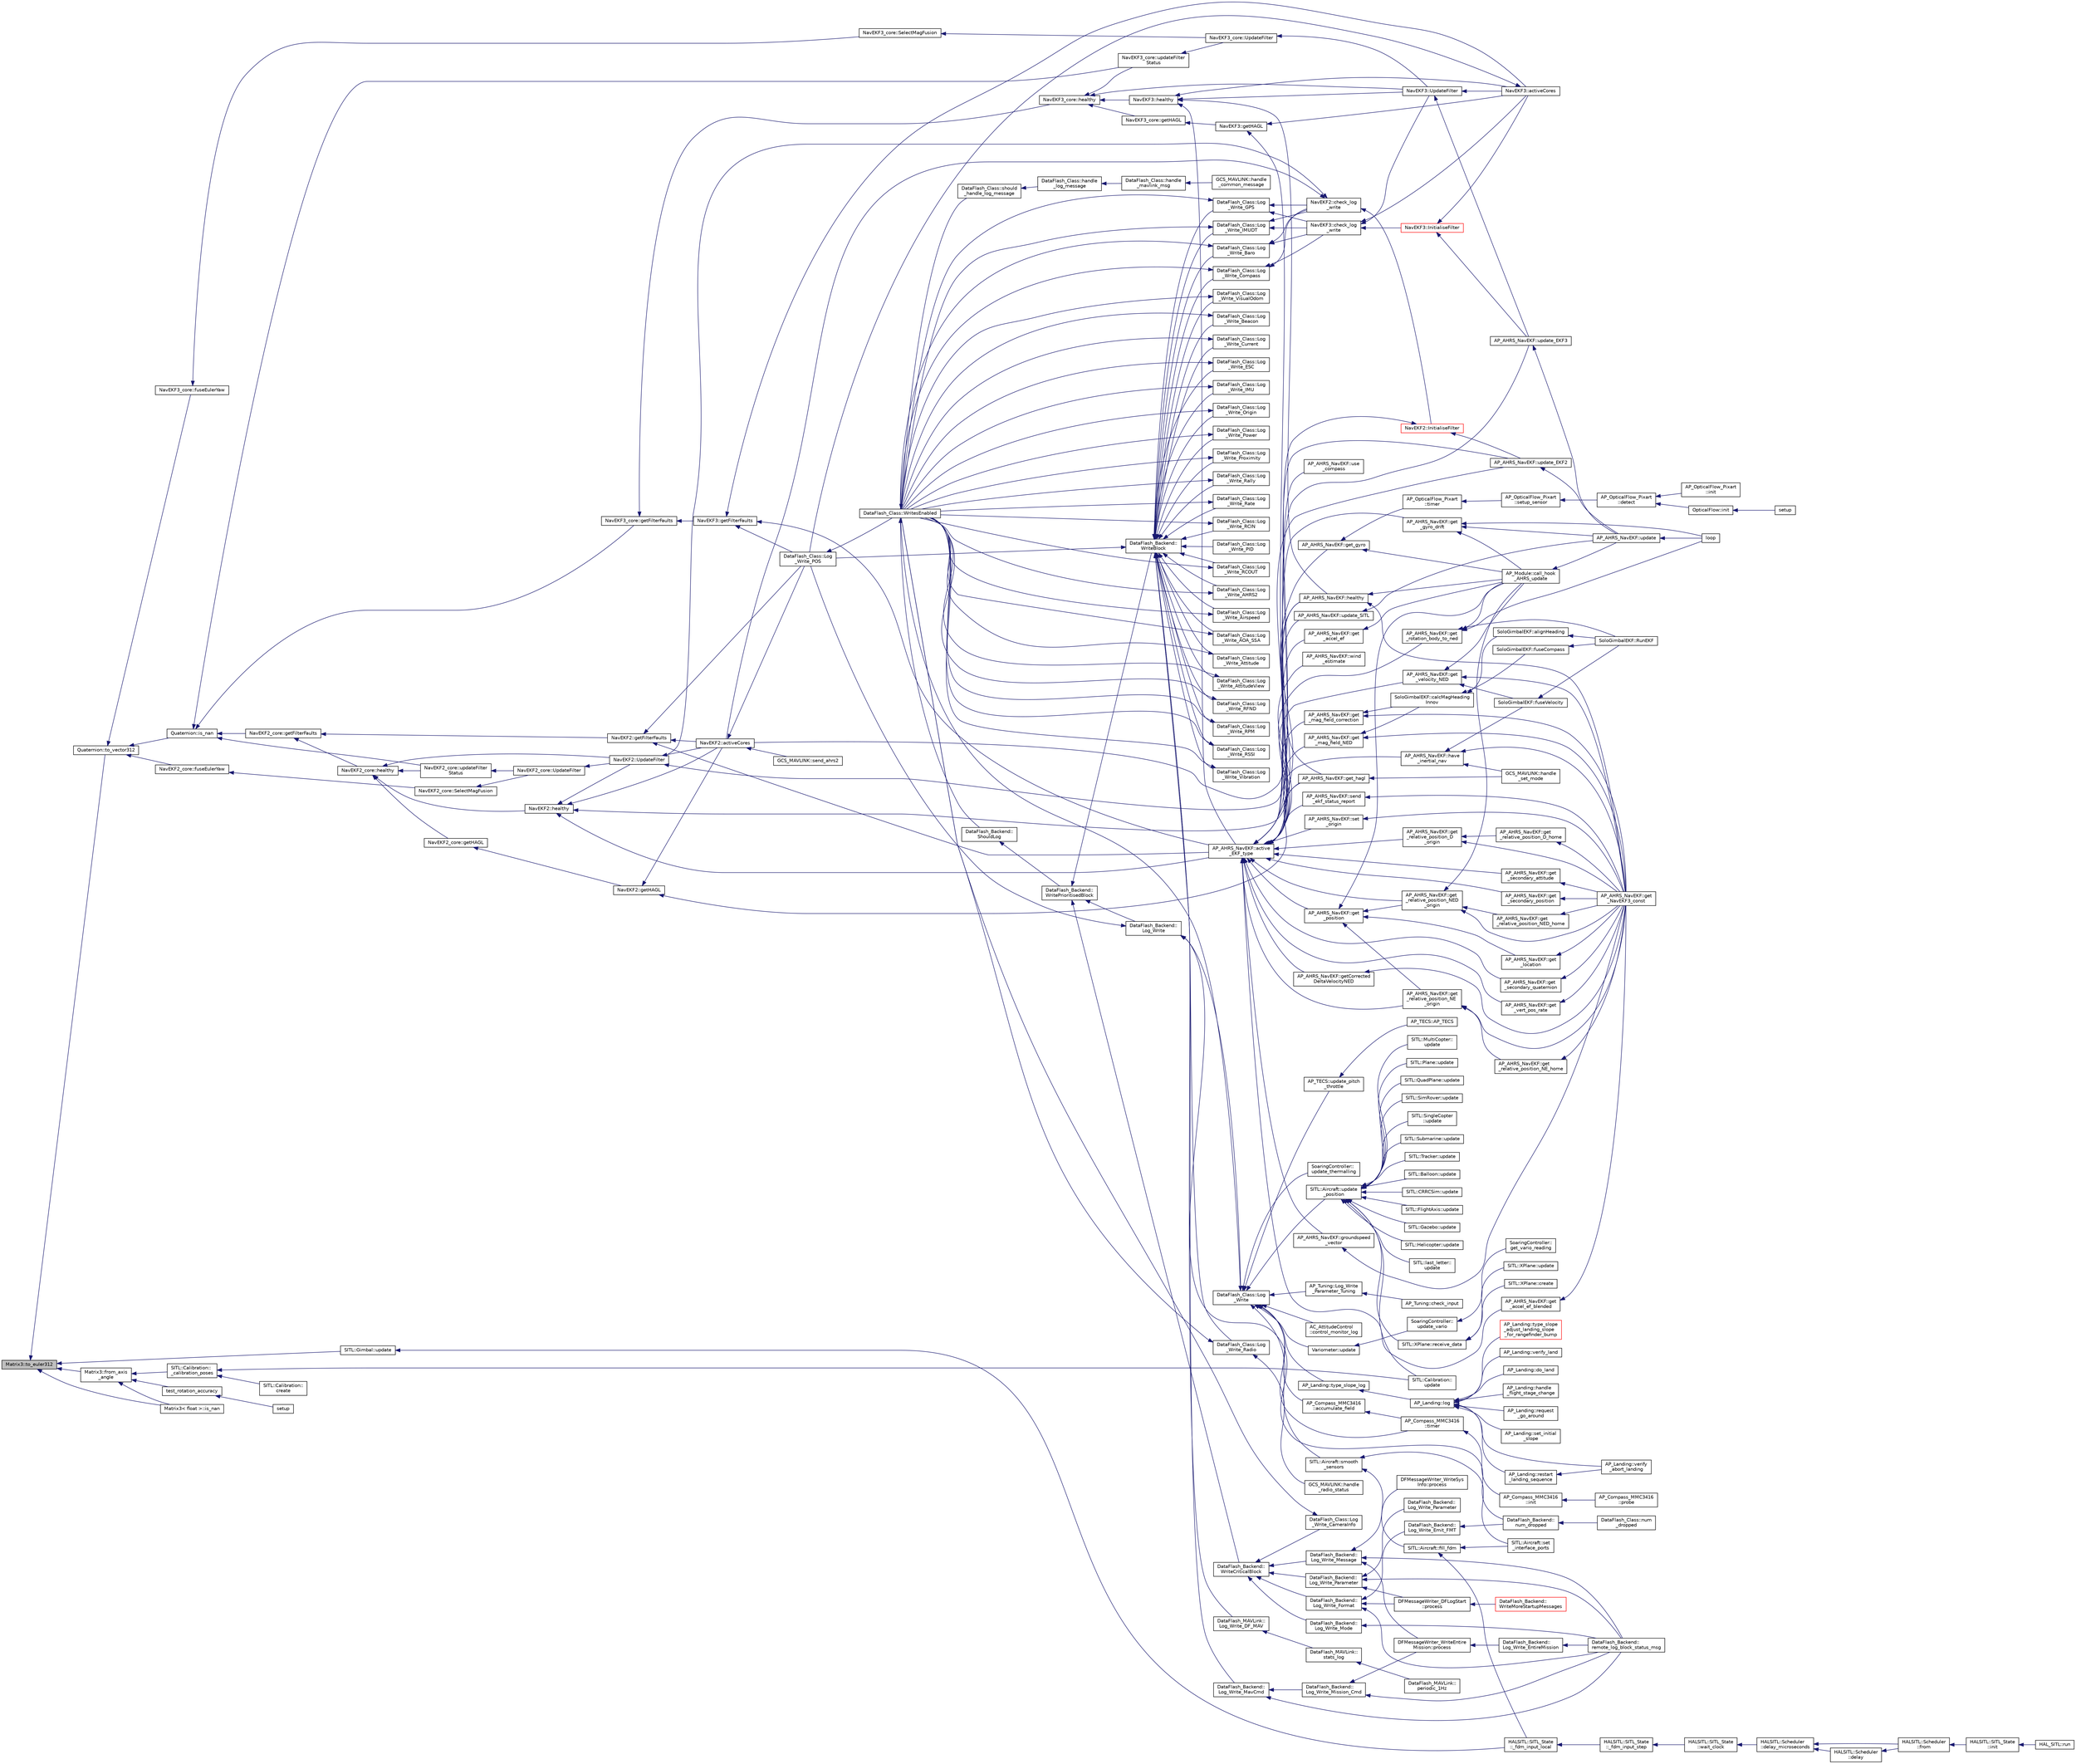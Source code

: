 digraph "Matrix3::to_euler312"
{
 // INTERACTIVE_SVG=YES
  edge [fontname="Helvetica",fontsize="10",labelfontname="Helvetica",labelfontsize="10"];
  node [fontname="Helvetica",fontsize="10",shape=record];
  rankdir="LR";
  Node1 [label="Matrix3::to_euler312",height=0.2,width=0.4,color="black", fillcolor="grey75", style="filled", fontcolor="black"];
  Node1 -> Node2 [dir="back",color="midnightblue",fontsize="10",style="solid",fontname="Helvetica"];
  Node2 [label="Matrix3::from_axis\l_angle",height=0.2,width=0.4,color="black", fillcolor="white", style="filled",URL="$classMatrix3.html#a69d23fe802118124235bd5542b279259"];
  Node2 -> Node3 [dir="back",color="midnightblue",fontsize="10",style="solid",fontname="Helvetica"];
  Node3 [label="SITL::Calibration::\l_calibration_poses",height=0.2,width=0.4,color="black", fillcolor="white", style="filled",URL="$classSITL_1_1Calibration.html#a529449c7dee022d7986666ed4bd1b11d"];
  Node3 -> Node4 [dir="back",color="midnightblue",fontsize="10",style="solid",fontname="Helvetica"];
  Node4 [label="SITL::Calibration::\lupdate",height=0.2,width=0.4,color="black", fillcolor="white", style="filled",URL="$classSITL_1_1Calibration.html#a0c3f60adfbc5d68ae425883af18b62f4"];
  Node3 -> Node5 [dir="back",color="midnightblue",fontsize="10",style="solid",fontname="Helvetica"];
  Node5 [label="SITL::Calibration::\lcreate",height=0.2,width=0.4,color="black", fillcolor="white", style="filled",URL="$classSITL_1_1Calibration.html#a06ad77d21ed540bdbad30e7d3147c1d2"];
  Node2 -> Node6 [dir="back",color="midnightblue",fontsize="10",style="solid",fontname="Helvetica"];
  Node6 [label="Matrix3\< float \>::is_nan",height=0.2,width=0.4,color="black", fillcolor="white", style="filled",URL="$classMatrix3.html#a2c69227a793818d8a8f47e99ffa99885"];
  Node2 -> Node7 [dir="back",color="midnightblue",fontsize="10",style="solid",fontname="Helvetica"];
  Node7 [label="test_rotation_accuracy",height=0.2,width=0.4,color="black", fillcolor="white", style="filled",URL="$rotations_8cpp.html#acaec71463457149487901c616be1c74d"];
  Node7 -> Node8 [dir="back",color="midnightblue",fontsize="10",style="solid",fontname="Helvetica"];
  Node8 [label="setup",height=0.2,width=0.4,color="black", fillcolor="white", style="filled",URL="$rotations_8cpp.html#a4fc01d736fe50cf5b977f755b675f11d"];
  Node1 -> Node6 [dir="back",color="midnightblue",fontsize="10",style="solid",fontname="Helvetica"];
  Node1 -> Node9 [dir="back",color="midnightblue",fontsize="10",style="solid",fontname="Helvetica"];
  Node9 [label="Quaternion::to_vector312",height=0.2,width=0.4,color="black", fillcolor="white", style="filled",URL="$classQuaternion.html#a00c34e96c45fd01df6d7fa63900ad420"];
  Node9 -> Node10 [dir="back",color="midnightblue",fontsize="10",style="solid",fontname="Helvetica"];
  Node10 [label="Quaternion::is_nan",height=0.2,width=0.4,color="black", fillcolor="white", style="filled",URL="$classQuaternion.html#aa3036ce97bb5a7394a2d65edecd8f1ab"];
  Node10 -> Node11 [dir="back",color="midnightblue",fontsize="10",style="solid",fontname="Helvetica"];
  Node11 [label="NavEKF2_core::updateFilter\lStatus",height=0.2,width=0.4,color="black", fillcolor="white", style="filled",URL="$classNavEKF2__core.html#a35682329252e9024bb9429a5482679da"];
  Node11 -> Node12 [dir="back",color="midnightblue",fontsize="10",style="solid",fontname="Helvetica"];
  Node12 [label="NavEKF2_core::UpdateFilter",height=0.2,width=0.4,color="black", fillcolor="white", style="filled",URL="$classNavEKF2__core.html#a5f5c815cbd5ebba30d731f89f87726c3"];
  Node12 -> Node13 [dir="back",color="midnightblue",fontsize="10",style="solid",fontname="Helvetica"];
  Node13 [label="NavEKF2::UpdateFilter",height=0.2,width=0.4,color="black", fillcolor="white", style="filled",URL="$classNavEKF2.html#a72815b1bbd9d7ceb0ff7ae52d14516df"];
  Node13 -> Node14 [dir="back",color="midnightblue",fontsize="10",style="solid",fontname="Helvetica"];
  Node14 [label="AP_AHRS_NavEKF::update_EKF2",height=0.2,width=0.4,color="black", fillcolor="white", style="filled",URL="$classAP__AHRS__NavEKF.html#a0187c6d3d4348b002a204c05d3e94b07"];
  Node14 -> Node15 [dir="back",color="midnightblue",fontsize="10",style="solid",fontname="Helvetica"];
  Node15 [label="AP_AHRS_NavEKF::update",height=0.2,width=0.4,color="black", fillcolor="white", style="filled",URL="$classAP__AHRS__NavEKF.html#ac8111979c5dc37a55b2c50818534ea52"];
  Node15 -> Node16 [dir="back",color="midnightblue",fontsize="10",style="solid",fontname="Helvetica"];
  Node16 [label="loop",height=0.2,width=0.4,color="black", fillcolor="white", style="filled",URL="$AHRS__Test_8cpp.html#afe461d27b9c48d5921c00d521181f12f"];
  Node13 -> Node17 [dir="back",color="midnightblue",fontsize="10",style="solid",fontname="Helvetica"];
  Node17 [label="NavEKF2::activeCores",height=0.2,width=0.4,color="black", fillcolor="white", style="filled",URL="$classNavEKF2.html#ab18af2714c15fcf190493c01e2a28c73"];
  Node17 -> Node18 [dir="back",color="midnightblue",fontsize="10",style="solid",fontname="Helvetica"];
  Node18 [label="DataFlash_Class::Log\l_Write_POS",height=0.2,width=0.4,color="black", fillcolor="white", style="filled",URL="$classDataFlash__Class.html#a46e58faaa53c44516433f6bb7bde4163"];
  Node18 -> Node19 [dir="back",color="midnightblue",fontsize="10",style="solid",fontname="Helvetica"];
  Node19 [label="DataFlash_Class::WritesEnabled",height=0.2,width=0.4,color="black", fillcolor="white", style="filled",URL="$classDataFlash__Class.html#a680528ccef337901407a125439e1f397"];
  Node19 -> Node20 [dir="back",color="midnightblue",fontsize="10",style="solid",fontname="Helvetica"];
  Node20 [label="DataFlash_Class::should\l_handle_log_message",height=0.2,width=0.4,color="black", fillcolor="white", style="filled",URL="$classDataFlash__Class.html#a1f5e7a1ba369422c7df05cd384019b0e"];
  Node20 -> Node21 [dir="back",color="midnightblue",fontsize="10",style="solid",fontname="Helvetica"];
  Node21 [label="DataFlash_Class::handle\l_log_message",height=0.2,width=0.4,color="black", fillcolor="white", style="filled",URL="$classDataFlash__Class.html#a54a0f06df82820b62ec798a212821d25"];
  Node21 -> Node22 [dir="back",color="midnightblue",fontsize="10",style="solid",fontname="Helvetica"];
  Node22 [label="DataFlash_Class::handle\l_mavlink_msg",height=0.2,width=0.4,color="black", fillcolor="white", style="filled",URL="$classDataFlash__Class.html#a06ce95acf59edd4dd3b8aa7246913e7a"];
  Node22 -> Node23 [dir="back",color="midnightblue",fontsize="10",style="solid",fontname="Helvetica"];
  Node23 [label="GCS_MAVLINK::handle\l_common_message",height=0.2,width=0.4,color="black", fillcolor="white", style="filled",URL="$structGCS__MAVLINK.html#a13da94a2548ade6552a5250eb3251e89"];
  Node19 -> Node24 [dir="back",color="midnightblue",fontsize="10",style="solid",fontname="Helvetica"];
  Node24 [label="DataFlash_Backend::\lShouldLog",height=0.2,width=0.4,color="black", fillcolor="white", style="filled",URL="$classDataFlash__Backend.html#ae29c274eff677e46bb9e404656194789"];
  Node24 -> Node25 [dir="back",color="midnightblue",fontsize="10",style="solid",fontname="Helvetica"];
  Node25 [label="DataFlash_Backend::\lWritePrioritisedBlock",height=0.2,width=0.4,color="black", fillcolor="white", style="filled",URL="$classDataFlash__Backend.html#a70bd07e118265442caab0d742cb06abc"];
  Node25 -> Node26 [dir="back",color="midnightblue",fontsize="10",style="solid",fontname="Helvetica"];
  Node26 [label="DataFlash_Backend::\lLog_Write",height=0.2,width=0.4,color="black", fillcolor="white", style="filled",URL="$classDataFlash__Backend.html#a701111d46c96bfab23971267f325ddd3"];
  Node26 -> Node27 [dir="back",color="midnightblue",fontsize="10",style="solid",fontname="Helvetica"];
  Node27 [label="DataFlash_Class::Log\l_Write",height=0.2,width=0.4,color="black", fillcolor="white", style="filled",URL="$classDataFlash__Class.html#a379c836ed19feeac263fcd994b60226b"];
  Node27 -> Node28 [dir="back",color="midnightblue",fontsize="10",style="solid",fontname="Helvetica"];
  Node28 [label="AP_Compass_MMC3416\l::accumulate_field",height=0.2,width=0.4,color="black", fillcolor="white", style="filled",URL="$classAP__Compass__MMC3416.html#aa81525e474696e469db55ad9712a1b4f"];
  Node28 -> Node29 [dir="back",color="midnightblue",fontsize="10",style="solid",fontname="Helvetica"];
  Node29 [label="AP_Compass_MMC3416\l::timer",height=0.2,width=0.4,color="black", fillcolor="white", style="filled",URL="$classAP__Compass__MMC3416.html#a8b5b61173af45f3892c51bbeda783190"];
  Node29 -> Node30 [dir="back",color="midnightblue",fontsize="10",style="solid",fontname="Helvetica"];
  Node30 [label="AP_Compass_MMC3416\l::init",height=0.2,width=0.4,color="black", fillcolor="white", style="filled",URL="$classAP__Compass__MMC3416.html#af9749d12b13a50641e4c2b7b8b702ac2"];
  Node30 -> Node31 [dir="back",color="midnightblue",fontsize="10",style="solid",fontname="Helvetica"];
  Node31 [label="AP_Compass_MMC3416\l::probe",height=0.2,width=0.4,color="black", fillcolor="white", style="filled",URL="$classAP__Compass__MMC3416.html#a45317bd66ff02b0b69e17221ff572261"];
  Node27 -> Node32 [dir="back",color="midnightblue",fontsize="10",style="solid",fontname="Helvetica"];
  Node32 [label="AC_AttitudeControl\l::control_monitor_log",height=0.2,width=0.4,color="black", fillcolor="white", style="filled",URL="$classAC__AttitudeControl.html#a24124a33c8cd7a9cd575d0c16a1e2d5b"];
  Node27 -> Node33 [dir="back",color="midnightblue",fontsize="10",style="solid",fontname="Helvetica"];
  Node33 [label="AP_Tuning::Log_Write\l_Parameter_Tuning",height=0.2,width=0.4,color="black", fillcolor="white", style="filled",URL="$classAP__Tuning.html#abc35074ce5f7c46fbbc644d80c3dc15a"];
  Node33 -> Node34 [dir="back",color="midnightblue",fontsize="10",style="solid",fontname="Helvetica"];
  Node34 [label="AP_Tuning::check_input",height=0.2,width=0.4,color="black", fillcolor="white", style="filled",URL="$classAP__Tuning.html#a26bf8c5e3711e547ce95654ca285fecb"];
  Node27 -> Node35 [dir="back",color="midnightblue",fontsize="10",style="solid",fontname="Helvetica"];
  Node35 [label="SITL::Aircraft::smooth\l_sensors",height=0.2,width=0.4,color="black", fillcolor="white", style="filled",URL="$classSITL_1_1Aircraft.html#a8b835df207c22a4d9bc24b14525ce968"];
  Node35 -> Node36 [dir="back",color="midnightblue",fontsize="10",style="solid",fontname="Helvetica"];
  Node36 [label="SITL::Aircraft::fill_fdm",height=0.2,width=0.4,color="black", fillcolor="white", style="filled",URL="$classSITL_1_1Aircraft.html#a07b38044e8a77d5f48db38e9913e06db"];
  Node36 -> Node37 [dir="back",color="midnightblue",fontsize="10",style="solid",fontname="Helvetica"];
  Node37 [label="HALSITL::SITL_State\l::_fdm_input_local",height=0.2,width=0.4,color="black", fillcolor="white", style="filled",URL="$classHALSITL_1_1SITL__State.html#a141fe78b0702ab2f2ac4cafc221fdb97"];
  Node37 -> Node38 [dir="back",color="midnightblue",fontsize="10",style="solid",fontname="Helvetica"];
  Node38 [label="HALSITL::SITL_State\l::_fdm_input_step",height=0.2,width=0.4,color="black", fillcolor="white", style="filled",URL="$classHALSITL_1_1SITL__State.html#ae31c93a26ca780bb508dded2498e2e93"];
  Node38 -> Node39 [dir="back",color="midnightblue",fontsize="10",style="solid",fontname="Helvetica"];
  Node39 [label="HALSITL::SITL_State\l::wait_clock",height=0.2,width=0.4,color="black", fillcolor="white", style="filled",URL="$classHALSITL_1_1SITL__State.html#a3eeaf330efded46259bbf64fc53e6b9f"];
  Node39 -> Node40 [dir="back",color="midnightblue",fontsize="10",style="solid",fontname="Helvetica"];
  Node40 [label="HALSITL::Scheduler\l::delay_microseconds",height=0.2,width=0.4,color="black", fillcolor="white", style="filled",URL="$classHALSITL_1_1Scheduler.html#a4cffd5bcba0175bf49c7aa75ff3bf09a"];
  Node40 -> Node41 [dir="back",color="midnightblue",fontsize="10",style="solid",fontname="Helvetica"];
  Node41 [label="HALSITL::Scheduler\l::from",height=0.2,width=0.4,color="black", fillcolor="white", style="filled",URL="$classHALSITL_1_1Scheduler.html#a2c3ea70328333081349821921242cb39"];
  Node41 -> Node42 [dir="back",color="midnightblue",fontsize="10",style="solid",fontname="Helvetica"];
  Node42 [label="HALSITL::SITL_State\l::init",height=0.2,width=0.4,color="black", fillcolor="white", style="filled",URL="$classHALSITL_1_1SITL__State.html#a7059cb4e279007aae9b06757a68c15af"];
  Node42 -> Node43 [dir="back",color="midnightblue",fontsize="10",style="solid",fontname="Helvetica"];
  Node43 [label="HAL_SITL::run",height=0.2,width=0.4,color="black", fillcolor="white", style="filled",URL="$classHAL__SITL.html#add0e35ac5a212a6b187c55186c8f026a"];
  Node40 -> Node44 [dir="back",color="midnightblue",fontsize="10",style="solid",fontname="Helvetica"];
  Node44 [label="HALSITL::Scheduler\l::delay",height=0.2,width=0.4,color="black", fillcolor="white", style="filled",URL="$classHALSITL_1_1Scheduler.html#a14f3239ecbb9889823b20dc9de655c2f"];
  Node44 -> Node41 [dir="back",color="midnightblue",fontsize="10",style="solid",fontname="Helvetica"];
  Node36 -> Node45 [dir="back",color="midnightblue",fontsize="10",style="solid",fontname="Helvetica"];
  Node45 [label="SITL::Aircraft::set\l_interface_ports",height=0.2,width=0.4,color="black", fillcolor="white", style="filled",URL="$classSITL_1_1Aircraft.html#a061f04e9f5bc75cc1f250a4e7c3d8421"];
  Node35 -> Node45 [dir="back",color="midnightblue",fontsize="10",style="solid",fontname="Helvetica"];
  Node27 -> Node29 [dir="back",color="midnightblue",fontsize="10",style="solid",fontname="Helvetica"];
  Node27 -> Node46 [dir="back",color="midnightblue",fontsize="10",style="solid",fontname="Helvetica"];
  Node46 [label="AP_Landing::type_slope_log",height=0.2,width=0.4,color="black", fillcolor="white", style="filled",URL="$classAP__Landing.html#ac0b5a7424b989984441d47159f9e691c"];
  Node46 -> Node47 [dir="back",color="midnightblue",fontsize="10",style="solid",fontname="Helvetica"];
  Node47 [label="AP_Landing::log",height=0.2,width=0.4,color="black", fillcolor="white", style="filled",URL="$classAP__Landing.html#afbaa15e50629185cb1c1dcb1c41289d8"];
  Node47 -> Node48 [dir="back",color="midnightblue",fontsize="10",style="solid",fontname="Helvetica"];
  Node48 [label="AP_Landing::do_land",height=0.2,width=0.4,color="black", fillcolor="white", style="filled",URL="$classAP__Landing.html#ac7cb51eaa69d1bed262223b56ee2c4ce"];
  Node47 -> Node49 [dir="back",color="midnightblue",fontsize="10",style="solid",fontname="Helvetica"];
  Node49 [label="AP_Landing::handle\l_flight_stage_change",height=0.2,width=0.4,color="black", fillcolor="white", style="filled",URL="$classAP__Landing.html#a9f6d861fd1bf8df96c061931179095c0"];
  Node47 -> Node50 [dir="back",color="midnightblue",fontsize="10",style="solid",fontname="Helvetica"];
  Node50 [label="AP_Landing::request\l_go_around",height=0.2,width=0.4,color="black", fillcolor="white", style="filled",URL="$classAP__Landing.html#afc506451afaaca18bebe5746f1caf448"];
  Node47 -> Node51 [dir="back",color="midnightblue",fontsize="10",style="solid",fontname="Helvetica"];
  Node51 [label="AP_Landing::restart\l_landing_sequence",height=0.2,width=0.4,color="black", fillcolor="white", style="filled",URL="$classAP__Landing.html#a4cb652398231c274e6061aa6b211366b"];
  Node51 -> Node52 [dir="back",color="midnightblue",fontsize="10",style="solid",fontname="Helvetica"];
  Node52 [label="AP_Landing::verify\l_abort_landing",height=0.2,width=0.4,color="black", fillcolor="white", style="filled",URL="$classAP__Landing.html#a23d5d937afe630bfa1d3eeea5d767e4b"];
  Node47 -> Node53 [dir="back",color="midnightblue",fontsize="10",style="solid",fontname="Helvetica"];
  Node53 [label="AP_Landing::set_initial\l_slope",height=0.2,width=0.4,color="black", fillcolor="white", style="filled",URL="$classAP__Landing.html#a7e905f0cb574cb49a778b18906362736"];
  Node47 -> Node54 [dir="back",color="midnightblue",fontsize="10",style="solid",fontname="Helvetica"];
  Node54 [label="AP_Landing::type_slope\l_adjust_landing_slope\l_for_rangefinder_bump",height=0.2,width=0.4,color="red", fillcolor="white", style="filled",URL="$classAP__Landing.html#a68317a4d27e65aadc7013a9363da5ce3"];
  Node47 -> Node52 [dir="back",color="midnightblue",fontsize="10",style="solid",fontname="Helvetica"];
  Node47 -> Node55 [dir="back",color="midnightblue",fontsize="10",style="solid",fontname="Helvetica"];
  Node55 [label="AP_Landing::verify_land",height=0.2,width=0.4,color="black", fillcolor="white", style="filled",URL="$classAP__Landing.html#afdbc34de818b9cb366336c23660fd495"];
  Node27 -> Node56 [dir="back",color="midnightblue",fontsize="10",style="solid",fontname="Helvetica"];
  Node56 [label="Variometer::update",height=0.2,width=0.4,color="black", fillcolor="white", style="filled",URL="$classVariometer.html#ae8429634659d6e7f64a64992380e7b2b"];
  Node56 -> Node57 [dir="back",color="midnightblue",fontsize="10",style="solid",fontname="Helvetica"];
  Node57 [label="SoaringController::\lupdate_vario",height=0.2,width=0.4,color="black", fillcolor="white", style="filled",URL="$classSoaringController.html#a7adf701742d2ba2f2e699b9e3ce1b955"];
  Node57 -> Node58 [dir="back",color="midnightblue",fontsize="10",style="solid",fontname="Helvetica"];
  Node58 [label="SoaringController::\lget_vario_reading",height=0.2,width=0.4,color="black", fillcolor="white", style="filled",URL="$classSoaringController.html#aea41b313738070dceb7c4953d4873342"];
  Node27 -> Node59 [dir="back",color="midnightblue",fontsize="10",style="solid",fontname="Helvetica"];
  Node59 [label="AP_TECS::update_pitch\l_throttle",height=0.2,width=0.4,color="black", fillcolor="white", style="filled",URL="$classAP__TECS.html#ad9fdee521b36fe15ab8ab06a35717c5a"];
  Node59 -> Node60 [dir="back",color="midnightblue",fontsize="10",style="solid",fontname="Helvetica"];
  Node60 [label="AP_TECS::AP_TECS",height=0.2,width=0.4,color="black", fillcolor="white", style="filled",URL="$classAP__TECS.html#a01d6d2b6f4c4151838115b13020d8990"];
  Node27 -> Node61 [dir="back",color="midnightblue",fontsize="10",style="solid",fontname="Helvetica"];
  Node61 [label="SITL::Aircraft::update\l_position",height=0.2,width=0.4,color="black", fillcolor="white", style="filled",URL="$classSITL_1_1Aircraft.html#a4a72b2c0617cf55b24b062daaae685b9"];
  Node61 -> Node62 [dir="back",color="midnightblue",fontsize="10",style="solid",fontname="Helvetica"];
  Node62 [label="SITL::Balloon::update",height=0.2,width=0.4,color="black", fillcolor="white", style="filled",URL="$classSITL_1_1Balloon.html#a34f5716a3c9ba0805d89dc36656ae90c"];
  Node61 -> Node4 [dir="back",color="midnightblue",fontsize="10",style="solid",fontname="Helvetica"];
  Node61 -> Node63 [dir="back",color="midnightblue",fontsize="10",style="solid",fontname="Helvetica"];
  Node63 [label="SITL::CRRCSim::update",height=0.2,width=0.4,color="black", fillcolor="white", style="filled",URL="$classSITL_1_1CRRCSim.html#ada236d396837feb2c5efe885ea504f87"];
  Node61 -> Node64 [dir="back",color="midnightblue",fontsize="10",style="solid",fontname="Helvetica"];
  Node64 [label="SITL::FlightAxis::update",height=0.2,width=0.4,color="black", fillcolor="white", style="filled",URL="$classSITL_1_1FlightAxis.html#abea39b8171735bf99ad90267f6be4c42"];
  Node61 -> Node65 [dir="back",color="midnightblue",fontsize="10",style="solid",fontname="Helvetica"];
  Node65 [label="SITL::Gazebo::update",height=0.2,width=0.4,color="black", fillcolor="white", style="filled",URL="$classSITL_1_1Gazebo.html#a120a541070549b98ba4740c91abf97a7"];
  Node61 -> Node66 [dir="back",color="midnightblue",fontsize="10",style="solid",fontname="Helvetica"];
  Node66 [label="SITL::Helicopter::update",height=0.2,width=0.4,color="black", fillcolor="white", style="filled",URL="$classSITL_1_1Helicopter.html#a0e8602ead0fe804552ab7ade9a1b171e"];
  Node61 -> Node67 [dir="back",color="midnightblue",fontsize="10",style="solid",fontname="Helvetica"];
  Node67 [label="SITL::last_letter::\lupdate",height=0.2,width=0.4,color="black", fillcolor="white", style="filled",URL="$classSITL_1_1last__letter.html#ae4e6d3acea9730faa873e8d25b876d19"];
  Node61 -> Node68 [dir="back",color="midnightblue",fontsize="10",style="solid",fontname="Helvetica"];
  Node68 [label="SITL::MultiCopter::\lupdate",height=0.2,width=0.4,color="black", fillcolor="white", style="filled",URL="$classSITL_1_1MultiCopter.html#ad4df8bcd20625ce425cc9d73f9aa6a20"];
  Node61 -> Node69 [dir="back",color="midnightblue",fontsize="10",style="solid",fontname="Helvetica"];
  Node69 [label="SITL::Plane::update",height=0.2,width=0.4,color="black", fillcolor="white", style="filled",URL="$classSITL_1_1Plane.html#a7852409df29e250b1903384d1446930c"];
  Node61 -> Node70 [dir="back",color="midnightblue",fontsize="10",style="solid",fontname="Helvetica"];
  Node70 [label="SITL::QuadPlane::update",height=0.2,width=0.4,color="black", fillcolor="white", style="filled",URL="$classSITL_1_1QuadPlane.html#af9068f0de1894f5afc49481c869e3b6c"];
  Node61 -> Node71 [dir="back",color="midnightblue",fontsize="10",style="solid",fontname="Helvetica"];
  Node71 [label="SITL::SimRover::update",height=0.2,width=0.4,color="black", fillcolor="white", style="filled",URL="$classSITL_1_1SimRover.html#a0692a116e9c7cff78adb0b08b0d571b2"];
  Node61 -> Node72 [dir="back",color="midnightblue",fontsize="10",style="solid",fontname="Helvetica"];
  Node72 [label="SITL::SingleCopter\l::update",height=0.2,width=0.4,color="black", fillcolor="white", style="filled",URL="$classSITL_1_1SingleCopter.html#a07d0997518b86260a6a80b914733d7b5"];
  Node61 -> Node73 [dir="back",color="midnightblue",fontsize="10",style="solid",fontname="Helvetica"];
  Node73 [label="SITL::Submarine::update",height=0.2,width=0.4,color="black", fillcolor="white", style="filled",URL="$classSITL_1_1Submarine.html#ae172876dbb527df84dfb38c9fa383878"];
  Node61 -> Node74 [dir="back",color="midnightblue",fontsize="10",style="solid",fontname="Helvetica"];
  Node74 [label="SITL::Tracker::update",height=0.2,width=0.4,color="black", fillcolor="white", style="filled",URL="$classSITL_1_1Tracker.html#aa2d26c0841ead98b60a9291eb4d74b71"];
  Node61 -> Node75 [dir="back",color="midnightblue",fontsize="10",style="solid",fontname="Helvetica"];
  Node75 [label="SITL::XPlane::receive_data",height=0.2,width=0.4,color="black", fillcolor="white", style="filled",URL="$classSITL_1_1XPlane.html#ab30e1d12c7ebc3699a29f3442804a68b"];
  Node75 -> Node76 [dir="back",color="midnightblue",fontsize="10",style="solid",fontname="Helvetica"];
  Node76 [label="SITL::XPlane::update",height=0.2,width=0.4,color="black", fillcolor="white", style="filled",URL="$classSITL_1_1XPlane.html#abc5e72c8fd3445fcb19b6b1d42ec9970"];
  Node75 -> Node77 [dir="back",color="midnightblue",fontsize="10",style="solid",fontname="Helvetica"];
  Node77 [label="SITL::XPlane::create",height=0.2,width=0.4,color="black", fillcolor="white", style="filled",URL="$classSITL_1_1XPlane.html#a5cbab32f016edeff5108ded953c17cbe"];
  Node27 -> Node78 [dir="back",color="midnightblue",fontsize="10",style="solid",fontname="Helvetica"];
  Node78 [label="SoaringController::\lupdate_thermalling",height=0.2,width=0.4,color="black", fillcolor="white", style="filled",URL="$classSoaringController.html#abfbc693fd6c93da20fb098aedf6fd596"];
  Node27 -> Node19 [dir="back",color="midnightblue",fontsize="10",style="solid",fontname="Helvetica"];
  Node26 -> Node18 [dir="back",color="midnightblue",fontsize="10",style="solid",fontname="Helvetica"];
  Node26 -> Node79 [dir="back",color="midnightblue",fontsize="10",style="solid",fontname="Helvetica"];
  Node79 [label="DataFlash_Backend::\lnum_dropped",height=0.2,width=0.4,color="black", fillcolor="white", style="filled",URL="$classDataFlash__Backend.html#a944c1f573e2cd12e7ff491d48898d446"];
  Node79 -> Node80 [dir="back",color="midnightblue",fontsize="10",style="solid",fontname="Helvetica"];
  Node80 [label="DataFlash_Class::num\l_dropped",height=0.2,width=0.4,color="black", fillcolor="white", style="filled",URL="$classDataFlash__Class.html#a3b01d9a49c319ca3995df9b1649b9249"];
  Node25 -> Node81 [dir="back",color="midnightblue",fontsize="10",style="solid",fontname="Helvetica"];
  Node81 [label="DataFlash_Backend::\lWriteBlock",height=0.2,width=0.4,color="black", fillcolor="white", style="filled",URL="$classDataFlash__Backend.html#aed94b3ad1fd7333ddd7c2e20c3433d52"];
  Node81 -> Node82 [dir="back",color="midnightblue",fontsize="10",style="solid",fontname="Helvetica"];
  Node82 [label="DataFlash_Class::Log\l_Write_AHRS2",height=0.2,width=0.4,color="black", fillcolor="white", style="filled",URL="$classDataFlash__Class.html#ad81bca014959c6b0a6714ea0d83c409f"];
  Node82 -> Node19 [dir="back",color="midnightblue",fontsize="10",style="solid",fontname="Helvetica"];
  Node81 -> Node83 [dir="back",color="midnightblue",fontsize="10",style="solid",fontname="Helvetica"];
  Node83 [label="DataFlash_Class::Log\l_Write_Airspeed",height=0.2,width=0.4,color="black", fillcolor="white", style="filled",URL="$classDataFlash__Class.html#a6a38481f36ae833e7093c41a0e72be31"];
  Node83 -> Node19 [dir="back",color="midnightblue",fontsize="10",style="solid",fontname="Helvetica"];
  Node81 -> Node84 [dir="back",color="midnightblue",fontsize="10",style="solid",fontname="Helvetica"];
  Node84 [label="DataFlash_Class::Log\l_Write_AOA_SSA",height=0.2,width=0.4,color="black", fillcolor="white", style="filled",URL="$classDataFlash__Class.html#a07c6e6dc1aeb58b8f3255a63e0d5a430"];
  Node84 -> Node19 [dir="back",color="midnightblue",fontsize="10",style="solid",fontname="Helvetica"];
  Node81 -> Node85 [dir="back",color="midnightblue",fontsize="10",style="solid",fontname="Helvetica"];
  Node85 [label="DataFlash_Class::Log\l_Write_Attitude",height=0.2,width=0.4,color="black", fillcolor="white", style="filled",URL="$classDataFlash__Class.html#a100c0458780b38dd0ccc4a7381827b3c"];
  Node85 -> Node19 [dir="back",color="midnightblue",fontsize="10",style="solid",fontname="Helvetica"];
  Node81 -> Node86 [dir="back",color="midnightblue",fontsize="10",style="solid",fontname="Helvetica"];
  Node86 [label="DataFlash_Class::Log\l_Write_AttitudeView",height=0.2,width=0.4,color="black", fillcolor="white", style="filled",URL="$classDataFlash__Class.html#abf48a5cb3c39a255385d3853beb1b5d7"];
  Node86 -> Node19 [dir="back",color="midnightblue",fontsize="10",style="solid",fontname="Helvetica"];
  Node81 -> Node87 [dir="back",color="midnightblue",fontsize="10",style="solid",fontname="Helvetica"];
  Node87 [label="DataFlash_Class::Log\l_Write_Baro",height=0.2,width=0.4,color="black", fillcolor="white", style="filled",URL="$classDataFlash__Class.html#a4a12c2f2025e0a63d6ec85602857d0cb"];
  Node87 -> Node88 [dir="back",color="midnightblue",fontsize="10",style="solid",fontname="Helvetica"];
  Node88 [label="NavEKF3::check_log\l_write",height=0.2,width=0.4,color="black", fillcolor="white", style="filled",URL="$classNavEKF3.html#afa5a1b626563d35ad95545e8f056214b"];
  Node88 -> Node89 [dir="back",color="midnightblue",fontsize="10",style="solid",fontname="Helvetica"];
  Node89 [label="NavEKF3::InitialiseFilter",height=0.2,width=0.4,color="red", fillcolor="white", style="filled",URL="$classNavEKF3.html#a07f064fa513fbb6e7188141904f3b5b5"];
  Node89 -> Node90 [dir="back",color="midnightblue",fontsize="10",style="solid",fontname="Helvetica"];
  Node90 [label="AP_AHRS_NavEKF::update_EKF3",height=0.2,width=0.4,color="black", fillcolor="white", style="filled",URL="$classAP__AHRS__NavEKF.html#a324160404f12959e955554f5aed26459"];
  Node90 -> Node15 [dir="back",color="midnightblue",fontsize="10",style="solid",fontname="Helvetica"];
  Node89 -> Node91 [dir="back",color="midnightblue",fontsize="10",style="solid",fontname="Helvetica"];
  Node91 [label="NavEKF3::activeCores",height=0.2,width=0.4,color="black", fillcolor="white", style="filled",URL="$classNavEKF3.html#a3e1f50ad977a17222fcd7a6851b0f2ec"];
  Node91 -> Node18 [dir="back",color="midnightblue",fontsize="10",style="solid",fontname="Helvetica"];
  Node88 -> Node92 [dir="back",color="midnightblue",fontsize="10",style="solid",fontname="Helvetica"];
  Node92 [label="NavEKF3::UpdateFilter",height=0.2,width=0.4,color="black", fillcolor="white", style="filled",URL="$classNavEKF3.html#a477020fcf29376e0c2205dbf79728104"];
  Node92 -> Node90 [dir="back",color="midnightblue",fontsize="10",style="solid",fontname="Helvetica"];
  Node92 -> Node91 [dir="back",color="midnightblue",fontsize="10",style="solid",fontname="Helvetica"];
  Node88 -> Node91 [dir="back",color="midnightblue",fontsize="10",style="solid",fontname="Helvetica"];
  Node87 -> Node93 [dir="back",color="midnightblue",fontsize="10",style="solid",fontname="Helvetica"];
  Node93 [label="NavEKF2::check_log\l_write",height=0.2,width=0.4,color="black", fillcolor="white", style="filled",URL="$classNavEKF2.html#a124df957952b2cb0c04e4318a173f67a"];
  Node93 -> Node94 [dir="back",color="midnightblue",fontsize="10",style="solid",fontname="Helvetica"];
  Node94 [label="NavEKF2::InitialiseFilter",height=0.2,width=0.4,color="red", fillcolor="white", style="filled",URL="$classNavEKF2.html#a9c447b8d84abf2dfc845ddbbbad46a2b"];
  Node94 -> Node14 [dir="back",color="midnightblue",fontsize="10",style="solid",fontname="Helvetica"];
  Node94 -> Node17 [dir="back",color="midnightblue",fontsize="10",style="solid",fontname="Helvetica"];
  Node93 -> Node13 [dir="back",color="midnightblue",fontsize="10",style="solid",fontname="Helvetica"];
  Node93 -> Node17 [dir="back",color="midnightblue",fontsize="10",style="solid",fontname="Helvetica"];
  Node87 -> Node19 [dir="back",color="midnightblue",fontsize="10",style="solid",fontname="Helvetica"];
  Node81 -> Node95 [dir="back",color="midnightblue",fontsize="10",style="solid",fontname="Helvetica"];
  Node95 [label="DataFlash_Class::Log\l_Write_Beacon",height=0.2,width=0.4,color="black", fillcolor="white", style="filled",URL="$classDataFlash__Class.html#abe412cc7c41a691691c24ec560586c45"];
  Node95 -> Node19 [dir="back",color="midnightblue",fontsize="10",style="solid",fontname="Helvetica"];
  Node81 -> Node96 [dir="back",color="midnightblue",fontsize="10",style="solid",fontname="Helvetica"];
  Node96 [label="DataFlash_Class::Log\l_Write_Compass",height=0.2,width=0.4,color="black", fillcolor="white", style="filled",URL="$classDataFlash__Class.html#a5189adf1c5da47c2149ca1d7baa745d8"];
  Node96 -> Node88 [dir="back",color="midnightblue",fontsize="10",style="solid",fontname="Helvetica"];
  Node96 -> Node93 [dir="back",color="midnightblue",fontsize="10",style="solid",fontname="Helvetica"];
  Node96 -> Node19 [dir="back",color="midnightblue",fontsize="10",style="solid",fontname="Helvetica"];
  Node81 -> Node97 [dir="back",color="midnightblue",fontsize="10",style="solid",fontname="Helvetica"];
  Node97 [label="DataFlash_Class::Log\l_Write_Current",height=0.2,width=0.4,color="black", fillcolor="white", style="filled",URL="$classDataFlash__Class.html#a6bc40fe7e7fd0b068700d5b89d85a920"];
  Node97 -> Node19 [dir="back",color="midnightblue",fontsize="10",style="solid",fontname="Helvetica"];
  Node81 -> Node98 [dir="back",color="midnightblue",fontsize="10",style="solid",fontname="Helvetica"];
  Node98 [label="DataFlash_MAVLink::\lLog_Write_DF_MAV",height=0.2,width=0.4,color="black", fillcolor="white", style="filled",URL="$classDataFlash__MAVLink.html#a4e95e48809d7011702476e879415d96c"];
  Node98 -> Node99 [dir="back",color="midnightblue",fontsize="10",style="solid",fontname="Helvetica"];
  Node99 [label="DataFlash_MAVLink::\lstats_log",height=0.2,width=0.4,color="black", fillcolor="white", style="filled",URL="$classDataFlash__MAVLink.html#af0e5de77619126d8d8d1dd06a389717d"];
  Node99 -> Node100 [dir="back",color="midnightblue",fontsize="10",style="solid",fontname="Helvetica"];
  Node100 [label="DataFlash_MAVLink::\lperiodic_1Hz",height=0.2,width=0.4,color="black", fillcolor="white", style="filled",URL="$classDataFlash__MAVLink.html#aff8ee53b8fbc202ef153f112dade8f21"];
  Node81 -> Node101 [dir="back",color="midnightblue",fontsize="10",style="solid",fontname="Helvetica"];
  Node101 [label="DataFlash_Class::Log\l_Write_ESC",height=0.2,width=0.4,color="black", fillcolor="white", style="filled",URL="$classDataFlash__Class.html#a90a22bd1a0d9fff2bde1efdf0d0c9575"];
  Node101 -> Node19 [dir="back",color="midnightblue",fontsize="10",style="solid",fontname="Helvetica"];
  Node81 -> Node102 [dir="back",color="midnightblue",fontsize="10",style="solid",fontname="Helvetica"];
  Node102 [label="DataFlash_Class::Log\l_Write_GPS",height=0.2,width=0.4,color="black", fillcolor="white", style="filled",URL="$classDataFlash__Class.html#a8a9087dec83092f0ea67b6741ff9f32e"];
  Node102 -> Node88 [dir="back",color="midnightblue",fontsize="10",style="solid",fontname="Helvetica"];
  Node102 -> Node93 [dir="back",color="midnightblue",fontsize="10",style="solid",fontname="Helvetica"];
  Node102 -> Node19 [dir="back",color="midnightblue",fontsize="10",style="solid",fontname="Helvetica"];
  Node81 -> Node103 [dir="back",color="midnightblue",fontsize="10",style="solid",fontname="Helvetica"];
  Node103 [label="DataFlash_Class::Log\l_Write_IMU",height=0.2,width=0.4,color="black", fillcolor="white", style="filled",URL="$classDataFlash__Class.html#a805d766e5347af5349e0979a2a07e452"];
  Node103 -> Node19 [dir="back",color="midnightblue",fontsize="10",style="solid",fontname="Helvetica"];
  Node81 -> Node104 [dir="back",color="midnightblue",fontsize="10",style="solid",fontname="Helvetica"];
  Node104 [label="DataFlash_Class::Log\l_Write_IMUDT",height=0.2,width=0.4,color="black", fillcolor="white", style="filled",URL="$classDataFlash__Class.html#a5835f10f0f4c71618a3793d582b3a52a"];
  Node104 -> Node88 [dir="back",color="midnightblue",fontsize="10",style="solid",fontname="Helvetica"];
  Node104 -> Node93 [dir="back",color="midnightblue",fontsize="10",style="solid",fontname="Helvetica"];
  Node104 -> Node19 [dir="back",color="midnightblue",fontsize="10",style="solid",fontname="Helvetica"];
  Node81 -> Node105 [dir="back",color="midnightblue",fontsize="10",style="solid",fontname="Helvetica"];
  Node105 [label="DataFlash_Backend::\lLog_Write_MavCmd",height=0.2,width=0.4,color="black", fillcolor="white", style="filled",URL="$classDataFlash__Backend.html#af0dcded34eb71f36ee8f910424be2061"];
  Node105 -> Node106 [dir="back",color="midnightblue",fontsize="10",style="solid",fontname="Helvetica"];
  Node106 [label="DataFlash_Backend::\lLog_Write_Mission_Cmd",height=0.2,width=0.4,color="black", fillcolor="white", style="filled",URL="$classDataFlash__Backend.html#a570580fce5fc1f96a9cfd6bb75dd8705"];
  Node106 -> Node107 [dir="back",color="midnightblue",fontsize="10",style="solid",fontname="Helvetica"];
  Node107 [label="DFMessageWriter_WriteEntire\lMission::process",height=0.2,width=0.4,color="black", fillcolor="white", style="filled",URL="$classDFMessageWriter__WriteEntireMission.html#a157afd1587cb4756d21bfd04bd64fdd1"];
  Node107 -> Node108 [dir="back",color="midnightblue",fontsize="10",style="solid",fontname="Helvetica"];
  Node108 [label="DataFlash_Backend::\lLog_Write_EntireMission",height=0.2,width=0.4,color="black", fillcolor="white", style="filled",URL="$classDataFlash__Backend.html#a2cf7e12a43bb8ebf9aa3ea073e544f40"];
  Node108 -> Node109 [dir="back",color="midnightblue",fontsize="10",style="solid",fontname="Helvetica"];
  Node109 [label="DataFlash_Backend::\lremote_log_block_status_msg",height=0.2,width=0.4,color="black", fillcolor="white", style="filled",URL="$classDataFlash__Backend.html#acc06500874549df2b2567f069176506e"];
  Node106 -> Node109 [dir="back",color="midnightblue",fontsize="10",style="solid",fontname="Helvetica"];
  Node105 -> Node109 [dir="back",color="midnightblue",fontsize="10",style="solid",fontname="Helvetica"];
  Node81 -> Node110 [dir="back",color="midnightblue",fontsize="10",style="solid",fontname="Helvetica"];
  Node110 [label="DataFlash_Class::Log\l_Write_Origin",height=0.2,width=0.4,color="black", fillcolor="white", style="filled",URL="$classDataFlash__Class.html#a7c9ea84e9cbfd62bac7f1fac7cafa562"];
  Node110 -> Node19 [dir="back",color="midnightblue",fontsize="10",style="solid",fontname="Helvetica"];
  Node81 -> Node111 [dir="back",color="midnightblue",fontsize="10",style="solid",fontname="Helvetica"];
  Node111 [label="DataFlash_Class::Log\l_Write_PID",height=0.2,width=0.4,color="black", fillcolor="white", style="filled",URL="$classDataFlash__Class.html#a92d70f9aa906b4a2ad56f88cf04630ce"];
  Node81 -> Node18 [dir="back",color="midnightblue",fontsize="10",style="solid",fontname="Helvetica"];
  Node81 -> Node112 [dir="back",color="midnightblue",fontsize="10",style="solid",fontname="Helvetica"];
  Node112 [label="DataFlash_Class::Log\l_Write_Power",height=0.2,width=0.4,color="black", fillcolor="white", style="filled",URL="$classDataFlash__Class.html#a0244745bcbf21252169dbca26be44557"];
  Node112 -> Node19 [dir="back",color="midnightblue",fontsize="10",style="solid",fontname="Helvetica"];
  Node81 -> Node113 [dir="back",color="midnightblue",fontsize="10",style="solid",fontname="Helvetica"];
  Node113 [label="DataFlash_Class::Log\l_Write_Proximity",height=0.2,width=0.4,color="black", fillcolor="white", style="filled",URL="$classDataFlash__Class.html#adebf82a1c347a2dbcaf366ea32bc3bc5"];
  Node113 -> Node19 [dir="back",color="midnightblue",fontsize="10",style="solid",fontname="Helvetica"];
  Node81 -> Node114 [dir="back",color="midnightblue",fontsize="10",style="solid",fontname="Helvetica"];
  Node114 [label="DataFlash_Class::Log\l_Write_Radio",height=0.2,width=0.4,color="black", fillcolor="white", style="filled",URL="$classDataFlash__Class.html#ae26cdaa597f952193b6be4436d55c7d6"];
  Node114 -> Node115 [dir="back",color="midnightblue",fontsize="10",style="solid",fontname="Helvetica"];
  Node115 [label="GCS_MAVLINK::handle\l_radio_status",height=0.2,width=0.4,color="black", fillcolor="white", style="filled",URL="$structGCS__MAVLINK.html#a95855cb1b5e848b644d0fdeb1009a031"];
  Node114 -> Node19 [dir="back",color="midnightblue",fontsize="10",style="solid",fontname="Helvetica"];
  Node81 -> Node116 [dir="back",color="midnightblue",fontsize="10",style="solid",fontname="Helvetica"];
  Node116 [label="DataFlash_Class::Log\l_Write_Rally",height=0.2,width=0.4,color="black", fillcolor="white", style="filled",URL="$classDataFlash__Class.html#aa4421dde08afcd932ccbe12aef85055d"];
  Node116 -> Node19 [dir="back",color="midnightblue",fontsize="10",style="solid",fontname="Helvetica"];
  Node81 -> Node117 [dir="back",color="midnightblue",fontsize="10",style="solid",fontname="Helvetica"];
  Node117 [label="DataFlash_Class::Log\l_Write_Rate",height=0.2,width=0.4,color="black", fillcolor="white", style="filled",URL="$classDataFlash__Class.html#a5db08f0e524269d5b88c5919424af11c"];
  Node117 -> Node19 [dir="back",color="midnightblue",fontsize="10",style="solid",fontname="Helvetica"];
  Node81 -> Node118 [dir="back",color="midnightblue",fontsize="10",style="solid",fontname="Helvetica"];
  Node118 [label="DataFlash_Class::Log\l_Write_RCIN",height=0.2,width=0.4,color="black", fillcolor="white", style="filled",URL="$classDataFlash__Class.html#ae3cb0f9ab8db6bcced3f504a2a767081"];
  Node118 -> Node19 [dir="back",color="midnightblue",fontsize="10",style="solid",fontname="Helvetica"];
  Node81 -> Node119 [dir="back",color="midnightblue",fontsize="10",style="solid",fontname="Helvetica"];
  Node119 [label="DataFlash_Class::Log\l_Write_RCOUT",height=0.2,width=0.4,color="black", fillcolor="white", style="filled",URL="$classDataFlash__Class.html#a365196ae7546b5065934ffbdb91066e5"];
  Node119 -> Node19 [dir="back",color="midnightblue",fontsize="10",style="solid",fontname="Helvetica"];
  Node81 -> Node120 [dir="back",color="midnightblue",fontsize="10",style="solid",fontname="Helvetica"];
  Node120 [label="DataFlash_Class::Log\l_Write_RFND",height=0.2,width=0.4,color="black", fillcolor="white", style="filled",URL="$classDataFlash__Class.html#af0a21d8a256a8e1e6f9da5566cc5a168"];
  Node120 -> Node19 [dir="back",color="midnightblue",fontsize="10",style="solid",fontname="Helvetica"];
  Node81 -> Node121 [dir="back",color="midnightblue",fontsize="10",style="solid",fontname="Helvetica"];
  Node121 [label="DataFlash_Class::Log\l_Write_RPM",height=0.2,width=0.4,color="black", fillcolor="white", style="filled",URL="$classDataFlash__Class.html#aa5d9034787597e35040f6b9624bf9b6c"];
  Node121 -> Node19 [dir="back",color="midnightblue",fontsize="10",style="solid",fontname="Helvetica"];
  Node81 -> Node122 [dir="back",color="midnightblue",fontsize="10",style="solid",fontname="Helvetica"];
  Node122 [label="DataFlash_Class::Log\l_Write_RSSI",height=0.2,width=0.4,color="black", fillcolor="white", style="filled",URL="$classDataFlash__Class.html#ab89b9493bafe090db104589de9bc100c"];
  Node122 -> Node19 [dir="back",color="midnightblue",fontsize="10",style="solid",fontname="Helvetica"];
  Node81 -> Node123 [dir="back",color="midnightblue",fontsize="10",style="solid",fontname="Helvetica"];
  Node123 [label="DataFlash_Class::Log\l_Write_Vibration",height=0.2,width=0.4,color="black", fillcolor="white", style="filled",URL="$classDataFlash__Class.html#af3e28f802f9d4f6be01a5283ada628fe"];
  Node123 -> Node19 [dir="back",color="midnightblue",fontsize="10",style="solid",fontname="Helvetica"];
  Node81 -> Node124 [dir="back",color="midnightblue",fontsize="10",style="solid",fontname="Helvetica"];
  Node124 [label="DataFlash_Class::Log\l_Write_VisualOdom",height=0.2,width=0.4,color="black", fillcolor="white", style="filled",URL="$classDataFlash__Class.html#ab9b4b0869a66719efeef76ea8da2c564"];
  Node124 -> Node19 [dir="back",color="midnightblue",fontsize="10",style="solid",fontname="Helvetica"];
  Node25 -> Node125 [dir="back",color="midnightblue",fontsize="10",style="solid",fontname="Helvetica"];
  Node125 [label="DataFlash_Backend::\lWriteCriticalBlock",height=0.2,width=0.4,color="black", fillcolor="white", style="filled",URL="$classDataFlash__Backend.html#a5be0a9e566b2b525659756204c3353b7"];
  Node125 -> Node126 [dir="back",color="midnightblue",fontsize="10",style="solid",fontname="Helvetica"];
  Node126 [label="DataFlash_Class::Log\l_Write_CameraInfo",height=0.2,width=0.4,color="black", fillcolor="white", style="filled",URL="$classDataFlash__Class.html#af027b69eefd54b04e56a821eeda76e40"];
  Node126 -> Node19 [dir="back",color="midnightblue",fontsize="10",style="solid",fontname="Helvetica"];
  Node125 -> Node127 [dir="back",color="midnightblue",fontsize="10",style="solid",fontname="Helvetica"];
  Node127 [label="DataFlash_Backend::\lLog_Write_Format",height=0.2,width=0.4,color="black", fillcolor="white", style="filled",URL="$classDataFlash__Backend.html#a33c4294acfcecd5db6c923de11893e45"];
  Node127 -> Node128 [dir="back",color="midnightblue",fontsize="10",style="solid",fontname="Helvetica"];
  Node128 [label="DataFlash_Backend::\lLog_Write_Emit_FMT",height=0.2,width=0.4,color="black", fillcolor="white", style="filled",URL="$classDataFlash__Backend.html#a0ed8c2da3963e144758e4df2f14161f8"];
  Node128 -> Node79 [dir="back",color="midnightblue",fontsize="10",style="solid",fontname="Helvetica"];
  Node127 -> Node129 [dir="back",color="midnightblue",fontsize="10",style="solid",fontname="Helvetica"];
  Node129 [label="DFMessageWriter_DFLogStart\l::process",height=0.2,width=0.4,color="black", fillcolor="white", style="filled",URL="$classDFMessageWriter__DFLogStart.html#a81d7ab192bff2616b7649f3d4bdf7ca7"];
  Node129 -> Node130 [dir="back",color="midnightblue",fontsize="10",style="solid",fontname="Helvetica"];
  Node130 [label="DataFlash_Backend::\lWriteMoreStartupMessages",height=0.2,width=0.4,color="red", fillcolor="white", style="filled",URL="$classDataFlash__Backend.html#af17a5022c4e47cfdd56c1a5887e85632"];
  Node127 -> Node109 [dir="back",color="midnightblue",fontsize="10",style="solid",fontname="Helvetica"];
  Node125 -> Node131 [dir="back",color="midnightblue",fontsize="10",style="solid",fontname="Helvetica"];
  Node131 [label="DataFlash_Backend::\lLog_Write_Message",height=0.2,width=0.4,color="black", fillcolor="white", style="filled",URL="$classDataFlash__Backend.html#a36de68caf35d162312f55f958c00fc6c"];
  Node131 -> Node132 [dir="back",color="midnightblue",fontsize="10",style="solid",fontname="Helvetica"];
  Node132 [label="DFMessageWriter_WriteSys\lInfo::process",height=0.2,width=0.4,color="black", fillcolor="white", style="filled",URL="$classDFMessageWriter__WriteSysInfo.html#a58c7b3822a65bb8415b33960266a1e83"];
  Node131 -> Node107 [dir="back",color="midnightblue",fontsize="10",style="solid",fontname="Helvetica"];
  Node131 -> Node109 [dir="back",color="midnightblue",fontsize="10",style="solid",fontname="Helvetica"];
  Node125 -> Node133 [dir="back",color="midnightblue",fontsize="10",style="solid",fontname="Helvetica"];
  Node133 [label="DataFlash_Backend::\lLog_Write_Mode",height=0.2,width=0.4,color="black", fillcolor="white", style="filled",URL="$classDataFlash__Backend.html#a09f5553f9e37e58f72cde1a95b2f20f2"];
  Node133 -> Node109 [dir="back",color="midnightblue",fontsize="10",style="solid",fontname="Helvetica"];
  Node125 -> Node134 [dir="back",color="midnightblue",fontsize="10",style="solid",fontname="Helvetica"];
  Node134 [label="DataFlash_Backend::\lLog_Write_Parameter",height=0.2,width=0.4,color="black", fillcolor="white", style="filled",URL="$classDataFlash__Backend.html#a85713efc5d4dfb01c5ef7968f9f2842e"];
  Node134 -> Node135 [dir="back",color="midnightblue",fontsize="10",style="solid",fontname="Helvetica"];
  Node135 [label="DataFlash_Backend::\lLog_Write_Parameter",height=0.2,width=0.4,color="black", fillcolor="white", style="filled",URL="$classDataFlash__Backend.html#a76b0eff7f34874f2a35c4d6241203e6f"];
  Node134 -> Node129 [dir="back",color="midnightblue",fontsize="10",style="solid",fontname="Helvetica"];
  Node134 -> Node109 [dir="back",color="midnightblue",fontsize="10",style="solid",fontname="Helvetica"];
  Node17 -> Node136 [dir="back",color="midnightblue",fontsize="10",style="solid",fontname="Helvetica"];
  Node136 [label="GCS_MAVLINK::send_ahrs2",height=0.2,width=0.4,color="black", fillcolor="white", style="filled",URL="$structGCS__MAVLINK.html#a558ba3447048b78cb9dde460053e2741"];
  Node10 -> Node137 [dir="back",color="midnightblue",fontsize="10",style="solid",fontname="Helvetica"];
  Node137 [label="NavEKF2_core::getFilterFaults",height=0.2,width=0.4,color="black", fillcolor="white", style="filled",URL="$classNavEKF2__core.html#a279e8116bbf537d4c1bb9e82370898a1"];
  Node137 -> Node138 [dir="back",color="midnightblue",fontsize="10",style="solid",fontname="Helvetica"];
  Node138 [label="NavEKF2::getFilterFaults",height=0.2,width=0.4,color="black", fillcolor="white", style="filled",URL="$classNavEKF2.html#a5487438f423c678c7c380afec90bd110"];
  Node138 -> Node139 [dir="back",color="midnightblue",fontsize="10",style="solid",fontname="Helvetica"];
  Node139 [label="AP_AHRS_NavEKF::active\l_EKF_type",height=0.2,width=0.4,color="black", fillcolor="white", style="filled",URL="$classAP__AHRS__NavEKF.html#ac849e412241650c1161a3fec6c1fa822"];
  Node139 -> Node140 [dir="back",color="midnightblue",fontsize="10",style="solid",fontname="Helvetica"];
  Node140 [label="AP_AHRS_NavEKF::get\l_accel_ef",height=0.2,width=0.4,color="black", fillcolor="white", style="filled",URL="$classAP__AHRS__NavEKF.html#a82799df5d89a59f69be9260a5ad042b7"];
  Node140 -> Node141 [dir="back",color="midnightblue",fontsize="10",style="solid",fontname="Helvetica"];
  Node141 [label="AP_Module::call_hook\l_AHRS_update",height=0.2,width=0.4,color="black", fillcolor="white", style="filled",URL="$classAP__Module.html#a9b4f06b2556a122f11b92b7b29d462c4"];
  Node141 -> Node15 [dir="back",color="midnightblue",fontsize="10",style="solid",fontname="Helvetica"];
  Node139 -> Node142 [dir="back",color="midnightblue",fontsize="10",style="solid",fontname="Helvetica"];
  Node142 [label="AP_AHRS_NavEKF::get\l_accel_ef_blended",height=0.2,width=0.4,color="black", fillcolor="white", style="filled",URL="$classAP__AHRS__NavEKF.html#a29f2bfb30bc3055de826a917ff6da4c0"];
  Node142 -> Node143 [dir="back",color="midnightblue",fontsize="10",style="solid",fontname="Helvetica"];
  Node143 [label="AP_AHRS_NavEKF::get\l_NavEKF3_const",height=0.2,width=0.4,color="black", fillcolor="white", style="filled",URL="$classAP__AHRS__NavEKF.html#add98225e5350abab51cccd311f5496c3"];
  Node139 -> Node144 [dir="back",color="midnightblue",fontsize="10",style="solid",fontname="Helvetica"];
  Node144 [label="AP_AHRS_NavEKF::get_gyro",height=0.2,width=0.4,color="black", fillcolor="white", style="filled",URL="$classAP__AHRS__NavEKF.html#a86244462b889fe1b5a69c438a2cdbd46"];
  Node144 -> Node141 [dir="back",color="midnightblue",fontsize="10",style="solid",fontname="Helvetica"];
  Node144 -> Node145 [dir="back",color="midnightblue",fontsize="10",style="solid",fontname="Helvetica"];
  Node145 [label="AP_OpticalFlow_Pixart\l::timer",height=0.2,width=0.4,color="black", fillcolor="white", style="filled",URL="$classAP__OpticalFlow__Pixart.html#aa5a9a9181bb1cc9339052a67274c379f"];
  Node145 -> Node146 [dir="back",color="midnightblue",fontsize="10",style="solid",fontname="Helvetica"];
  Node146 [label="AP_OpticalFlow_Pixart\l::setup_sensor",height=0.2,width=0.4,color="black", fillcolor="white", style="filled",URL="$classAP__OpticalFlow__Pixart.html#aea9f11acda2429444b7726d70f1ec947"];
  Node146 -> Node147 [dir="back",color="midnightblue",fontsize="10",style="solid",fontname="Helvetica"];
  Node147 [label="AP_OpticalFlow_Pixart\l::detect",height=0.2,width=0.4,color="black", fillcolor="white", style="filled",URL="$classAP__OpticalFlow__Pixart.html#afec8fda2ea0fbe200eb0a3f3b8630838"];
  Node147 -> Node148 [dir="back",color="midnightblue",fontsize="10",style="solid",fontname="Helvetica"];
  Node148 [label="AP_OpticalFlow_Pixart\l::init",height=0.2,width=0.4,color="black", fillcolor="white", style="filled",URL="$classAP__OpticalFlow__Pixart.html#abfa444a6b73d762c4e920943035411b0"];
  Node147 -> Node149 [dir="back",color="midnightblue",fontsize="10",style="solid",fontname="Helvetica"];
  Node149 [label="OpticalFlow::init",height=0.2,width=0.4,color="black", fillcolor="white", style="filled",URL="$classOpticalFlow.html#a38bb66f6104e140e3ca46aa1129c43ae"];
  Node149 -> Node150 [dir="back",color="midnightblue",fontsize="10",style="solid",fontname="Helvetica"];
  Node150 [label="setup",height=0.2,width=0.4,color="black", fillcolor="white", style="filled",URL="$AP__OpticalFlow__test_8cpp.html#a4fc01d736fe50cf5b977f755b675f11d"];
  Node139 -> Node151 [dir="back",color="midnightblue",fontsize="10",style="solid",fontname="Helvetica"];
  Node151 [label="AP_AHRS_NavEKF::get\l_gyro_drift",height=0.2,width=0.4,color="black", fillcolor="white", style="filled",URL="$classAP__AHRS__NavEKF.html#a355d8890ddfaadaa9d8f694f780afbe6"];
  Node151 -> Node141 [dir="back",color="midnightblue",fontsize="10",style="solid",fontname="Helvetica"];
  Node151 -> Node16 [dir="back",color="midnightblue",fontsize="10",style="solid",fontname="Helvetica"];
  Node151 -> Node15 [dir="back",color="midnightblue",fontsize="10",style="solid",fontname="Helvetica"];
  Node139 -> Node152 [dir="back",color="midnightblue",fontsize="10",style="solid",fontname="Helvetica"];
  Node152 [label="AP_AHRS_NavEKF::get_hagl",height=0.2,width=0.4,color="black", fillcolor="white", style="filled",URL="$classAP__AHRS__NavEKF.html#a8373c6e3ed25185ed2442ee77d9a622c"];
  Node152 -> Node153 [dir="back",color="midnightblue",fontsize="10",style="solid",fontname="Helvetica"];
  Node153 [label="GCS_MAVLINK::handle\l_set_mode",height=0.2,width=0.4,color="black", fillcolor="white", style="filled",URL="$structGCS__MAVLINK.html#a284d41b2654611c5ca0041a2913dced8"];
  Node139 -> Node154 [dir="back",color="midnightblue",fontsize="10",style="solid",fontname="Helvetica"];
  Node154 [label="AP_AHRS_NavEKF::get\l_mag_field_correction",height=0.2,width=0.4,color="black", fillcolor="white", style="filled",URL="$classAP__AHRS__NavEKF.html#a27b7fa53666efbe33a5b30ec75d060b4"];
  Node154 -> Node155 [dir="back",color="midnightblue",fontsize="10",style="solid",fontname="Helvetica"];
  Node155 [label="SoloGimbalEKF::calcMagHeading\lInnov",height=0.2,width=0.4,color="black", fillcolor="white", style="filled",URL="$classSoloGimbalEKF.html#a84f878df87ed6057c63306b2c16e8c22"];
  Node155 -> Node156 [dir="back",color="midnightblue",fontsize="10",style="solid",fontname="Helvetica"];
  Node156 [label="SoloGimbalEKF::fuseCompass",height=0.2,width=0.4,color="black", fillcolor="white", style="filled",URL="$classSoloGimbalEKF.html#af7f8f4cca1a21c25d200b9360d669578"];
  Node156 -> Node157 [dir="back",color="midnightblue",fontsize="10",style="solid",fontname="Helvetica"];
  Node157 [label="SoloGimbalEKF::RunEKF",height=0.2,width=0.4,color="black", fillcolor="white", style="filled",URL="$classSoloGimbalEKF.html#a3be12acb5c78532662967b12d611800b"];
  Node155 -> Node158 [dir="back",color="midnightblue",fontsize="10",style="solid",fontname="Helvetica"];
  Node158 [label="SoloGimbalEKF::alignHeading",height=0.2,width=0.4,color="black", fillcolor="white", style="filled",URL="$classSoloGimbalEKF.html#ae3a2e7a2ef3021289c6919ab9613fe14"];
  Node158 -> Node157 [dir="back",color="midnightblue",fontsize="10",style="solid",fontname="Helvetica"];
  Node154 -> Node143 [dir="back",color="midnightblue",fontsize="10",style="solid",fontname="Helvetica"];
  Node139 -> Node159 [dir="back",color="midnightblue",fontsize="10",style="solid",fontname="Helvetica"];
  Node159 [label="AP_AHRS_NavEKF::get\l_mag_field_NED",height=0.2,width=0.4,color="black", fillcolor="white", style="filled",URL="$classAP__AHRS__NavEKF.html#a6017bcccb0a11f039b2f8e052ea2b263"];
  Node159 -> Node155 [dir="back",color="midnightblue",fontsize="10",style="solid",fontname="Helvetica"];
  Node159 -> Node143 [dir="back",color="midnightblue",fontsize="10",style="solid",fontname="Helvetica"];
  Node139 -> Node160 [dir="back",color="midnightblue",fontsize="10",style="solid",fontname="Helvetica"];
  Node160 [label="AP_AHRS_NavEKF::get\l_position",height=0.2,width=0.4,color="black", fillcolor="white", style="filled",URL="$classAP__AHRS__NavEKF.html#a5b5c5de012442fd1c6c2f66b5148d313"];
  Node160 -> Node141 [dir="back",color="midnightblue",fontsize="10",style="solid",fontname="Helvetica"];
  Node160 -> Node161 [dir="back",color="midnightblue",fontsize="10",style="solid",fontname="Helvetica"];
  Node161 [label="AP_AHRS_NavEKF::get\l_location",height=0.2,width=0.4,color="black", fillcolor="white", style="filled",URL="$classAP__AHRS__NavEKF.html#a150ada6f732ef9a5ad2327047079511c"];
  Node161 -> Node143 [dir="back",color="midnightblue",fontsize="10",style="solid",fontname="Helvetica"];
  Node160 -> Node162 [dir="back",color="midnightblue",fontsize="10",style="solid",fontname="Helvetica"];
  Node162 [label="AP_AHRS_NavEKF::get\l_relative_position_NE\l_origin",height=0.2,width=0.4,color="black", fillcolor="white", style="filled",URL="$classAP__AHRS__NavEKF.html#a1fb251549023b8cbf53ac13f223a1db2"];
  Node162 -> Node143 [dir="back",color="midnightblue",fontsize="10",style="solid",fontname="Helvetica"];
  Node162 -> Node163 [dir="back",color="midnightblue",fontsize="10",style="solid",fontname="Helvetica"];
  Node163 [label="AP_AHRS_NavEKF::get\l_relative_position_NE_home",height=0.2,width=0.4,color="black", fillcolor="white", style="filled",URL="$classAP__AHRS__NavEKF.html#ac0db6af5f979f5111e987d2f1e608237"];
  Node163 -> Node143 [dir="back",color="midnightblue",fontsize="10",style="solid",fontname="Helvetica"];
  Node160 -> Node164 [dir="back",color="midnightblue",fontsize="10",style="solid",fontname="Helvetica"];
  Node164 [label="AP_AHRS_NavEKF::get\l_relative_position_NED\l_origin",height=0.2,width=0.4,color="black", fillcolor="white", style="filled",URL="$classAP__AHRS__NavEKF.html#afa4fa1dd44e6365ce70edf09fa359cb5"];
  Node164 -> Node141 [dir="back",color="midnightblue",fontsize="10",style="solid",fontname="Helvetica"];
  Node164 -> Node143 [dir="back",color="midnightblue",fontsize="10",style="solid",fontname="Helvetica"];
  Node164 -> Node165 [dir="back",color="midnightblue",fontsize="10",style="solid",fontname="Helvetica"];
  Node165 [label="AP_AHRS_NavEKF::get\l_relative_position_NED_home",height=0.2,width=0.4,color="black", fillcolor="white", style="filled",URL="$classAP__AHRS__NavEKF.html#a9f75e1cc7913ff2b730d6fc6b3a5fa71"];
  Node165 -> Node143 [dir="back",color="midnightblue",fontsize="10",style="solid",fontname="Helvetica"];
  Node139 -> Node166 [dir="back",color="midnightblue",fontsize="10",style="solid",fontname="Helvetica"];
  Node166 [label="AP_AHRS_NavEKF::get\l_relative_position_D\l_origin",height=0.2,width=0.4,color="black", fillcolor="white", style="filled",URL="$classAP__AHRS__NavEKF.html#ab68965d5fecbacf68d3e1a5180d944d2"];
  Node166 -> Node143 [dir="back",color="midnightblue",fontsize="10",style="solid",fontname="Helvetica"];
  Node166 -> Node167 [dir="back",color="midnightblue",fontsize="10",style="solid",fontname="Helvetica"];
  Node167 [label="AP_AHRS_NavEKF::get\l_relative_position_D_home",height=0.2,width=0.4,color="black", fillcolor="white", style="filled",URL="$classAP__AHRS__NavEKF.html#acf8913fdd3d47c9b2cfcdda9d4e27268"];
  Node167 -> Node143 [dir="back",color="midnightblue",fontsize="10",style="solid",fontname="Helvetica"];
  Node139 -> Node162 [dir="back",color="midnightblue",fontsize="10",style="solid",fontname="Helvetica"];
  Node139 -> Node164 [dir="back",color="midnightblue",fontsize="10",style="solid",fontname="Helvetica"];
  Node139 -> Node168 [dir="back",color="midnightblue",fontsize="10",style="solid",fontname="Helvetica"];
  Node168 [label="AP_AHRS_NavEKF::get\l_rotation_body_to_ned",height=0.2,width=0.4,color="black", fillcolor="white", style="filled",URL="$classAP__AHRS__NavEKF.html#aff714e3660c8c45c9974ce94a4be4a4e"];
  Node168 -> Node141 [dir="back",color="midnightblue",fontsize="10",style="solid",fontname="Helvetica"];
  Node168 -> Node16 [dir="back",color="midnightblue",fontsize="10",style="solid",fontname="Helvetica"];
  Node168 -> Node157 [dir="back",color="midnightblue",fontsize="10",style="solid",fontname="Helvetica"];
  Node139 -> Node169 [dir="back",color="midnightblue",fontsize="10",style="solid",fontname="Helvetica"];
  Node169 [label="AP_AHRS_NavEKF::get\l_secondary_attitude",height=0.2,width=0.4,color="black", fillcolor="white", style="filled",URL="$classAP__AHRS__NavEKF.html#aef087033d882846f22b9e0bf9c34240d"];
  Node169 -> Node143 [dir="back",color="midnightblue",fontsize="10",style="solid",fontname="Helvetica"];
  Node139 -> Node170 [dir="back",color="midnightblue",fontsize="10",style="solid",fontname="Helvetica"];
  Node170 [label="AP_AHRS_NavEKF::get\l_secondary_position",height=0.2,width=0.4,color="black", fillcolor="white", style="filled",URL="$classAP__AHRS__NavEKF.html#adbe4267ea6338efa2f64de08750780a0"];
  Node170 -> Node143 [dir="back",color="midnightblue",fontsize="10",style="solid",fontname="Helvetica"];
  Node139 -> Node171 [dir="back",color="midnightblue",fontsize="10",style="solid",fontname="Helvetica"];
  Node171 [label="AP_AHRS_NavEKF::get\l_secondary_quaternion",height=0.2,width=0.4,color="black", fillcolor="white", style="filled",URL="$classAP__AHRS__NavEKF.html#ac1f39ebe61ba7f1956ab5747c0451a6f"];
  Node171 -> Node143 [dir="back",color="midnightblue",fontsize="10",style="solid",fontname="Helvetica"];
  Node139 -> Node172 [dir="back",color="midnightblue",fontsize="10",style="solid",fontname="Helvetica"];
  Node172 [label="AP_AHRS_NavEKF::get\l_velocity_NED",height=0.2,width=0.4,color="black", fillcolor="white", style="filled",URL="$classAP__AHRS__NavEKF.html#a908ee6995ad1a06f8c9c88d8f185c1af"];
  Node172 -> Node141 [dir="back",color="midnightblue",fontsize="10",style="solid",fontname="Helvetica"];
  Node172 -> Node173 [dir="back",color="midnightblue",fontsize="10",style="solid",fontname="Helvetica"];
  Node173 [label="SoloGimbalEKF::fuseVelocity",height=0.2,width=0.4,color="black", fillcolor="white", style="filled",URL="$classSoloGimbalEKF.html#acf9347b040240a93a22842552f989349"];
  Node173 -> Node157 [dir="back",color="midnightblue",fontsize="10",style="solid",fontname="Helvetica"];
  Node172 -> Node143 [dir="back",color="midnightblue",fontsize="10",style="solid",fontname="Helvetica"];
  Node139 -> Node174 [dir="back",color="midnightblue",fontsize="10",style="solid",fontname="Helvetica"];
  Node174 [label="AP_AHRS_NavEKF::get\l_vert_pos_rate",height=0.2,width=0.4,color="black", fillcolor="white", style="filled",URL="$classAP__AHRS__NavEKF.html#a483ebf1677be7ff0cace1ae5cd2556f5"];
  Node174 -> Node143 [dir="back",color="midnightblue",fontsize="10",style="solid",fontname="Helvetica"];
  Node139 -> Node175 [dir="back",color="midnightblue",fontsize="10",style="solid",fontname="Helvetica"];
  Node175 [label="AP_AHRS_NavEKF::getCorrected\lDeltaVelocityNED",height=0.2,width=0.4,color="black", fillcolor="white", style="filled",URL="$classAP__AHRS__NavEKF.html#a21c35d20e8bb65fbad2c091838aff277"];
  Node175 -> Node143 [dir="back",color="midnightblue",fontsize="10",style="solid",fontname="Helvetica"];
  Node139 -> Node176 [dir="back",color="midnightblue",fontsize="10",style="solid",fontname="Helvetica"];
  Node176 [label="AP_AHRS_NavEKF::groundspeed\l_vector",height=0.2,width=0.4,color="black", fillcolor="white", style="filled",URL="$classAP__AHRS__NavEKF.html#a56c19fe2f116a96d6578cc4730f5d455"];
  Node176 -> Node143 [dir="back",color="midnightblue",fontsize="10",style="solid",fontname="Helvetica"];
  Node139 -> Node177 [dir="back",color="midnightblue",fontsize="10",style="solid",fontname="Helvetica"];
  Node177 [label="AP_AHRS_NavEKF::have\l_inertial_nav",height=0.2,width=0.4,color="black", fillcolor="white", style="filled",URL="$classAP__AHRS__NavEKF.html#a7933552ae34a7fd8fdfc1e51a4e2fad6"];
  Node177 -> Node173 [dir="back",color="midnightblue",fontsize="10",style="solid",fontname="Helvetica"];
  Node177 -> Node143 [dir="back",color="midnightblue",fontsize="10",style="solid",fontname="Helvetica"];
  Node177 -> Node153 [dir="back",color="midnightblue",fontsize="10",style="solid",fontname="Helvetica"];
  Node139 -> Node178 [dir="back",color="midnightblue",fontsize="10",style="solid",fontname="Helvetica"];
  Node178 [label="AP_AHRS_NavEKF::healthy",height=0.2,width=0.4,color="black", fillcolor="white", style="filled",URL="$classAP__AHRS__NavEKF.html#a0c8df7f951ef7dc0fad762821c6b624c"];
  Node178 -> Node141 [dir="back",color="midnightblue",fontsize="10",style="solid",fontname="Helvetica"];
  Node178 -> Node143 [dir="back",color="midnightblue",fontsize="10",style="solid",fontname="Helvetica"];
  Node139 -> Node179 [dir="back",color="midnightblue",fontsize="10",style="solid",fontname="Helvetica"];
  Node179 [label="AP_AHRS_NavEKF::send\l_ekf_status_report",height=0.2,width=0.4,color="black", fillcolor="white", style="filled",URL="$classAP__AHRS__NavEKF.html#a485acca0d81766837300bc1c8feecf90"];
  Node179 -> Node143 [dir="back",color="midnightblue",fontsize="10",style="solid",fontname="Helvetica"];
  Node139 -> Node180 [dir="back",color="midnightblue",fontsize="10",style="solid",fontname="Helvetica"];
  Node180 [label="AP_AHRS_NavEKF::set\l_origin",height=0.2,width=0.4,color="black", fillcolor="white", style="filled",URL="$classAP__AHRS__NavEKF.html#ad4132c9b9b70c061179a31f24a388ecc"];
  Node180 -> Node143 [dir="back",color="midnightblue",fontsize="10",style="solid",fontname="Helvetica"];
  Node139 -> Node14 [dir="back",color="midnightblue",fontsize="10",style="solid",fontname="Helvetica"];
  Node139 -> Node90 [dir="back",color="midnightblue",fontsize="10",style="solid",fontname="Helvetica"];
  Node139 -> Node181 [dir="back",color="midnightblue",fontsize="10",style="solid",fontname="Helvetica"];
  Node181 [label="AP_AHRS_NavEKF::update_SITL",height=0.2,width=0.4,color="black", fillcolor="white", style="filled",URL="$classAP__AHRS__NavEKF.html#a5924a6c3f6301730272f01350eac6233"];
  Node181 -> Node15 [dir="back",color="midnightblue",fontsize="10",style="solid",fontname="Helvetica"];
  Node139 -> Node182 [dir="back",color="midnightblue",fontsize="10",style="solid",fontname="Helvetica"];
  Node182 [label="AP_AHRS_NavEKF::use\l_compass",height=0.2,width=0.4,color="black", fillcolor="white", style="filled",URL="$classAP__AHRS__NavEKF.html#a4c1d09f4fe08c39172f7e6baab40cad2"];
  Node139 -> Node183 [dir="back",color="midnightblue",fontsize="10",style="solid",fontname="Helvetica"];
  Node183 [label="AP_AHRS_NavEKF::wind\l_estimate",height=0.2,width=0.4,color="black", fillcolor="white", style="filled",URL="$classAP__AHRS__NavEKF.html#a26168a6f7f3da768ae76083b5edc05b0"];
  Node138 -> Node17 [dir="back",color="midnightblue",fontsize="10",style="solid",fontname="Helvetica"];
  Node138 -> Node18 [dir="back",color="midnightblue",fontsize="10",style="solid",fontname="Helvetica"];
  Node137 -> Node184 [dir="back",color="midnightblue",fontsize="10",style="solid",fontname="Helvetica"];
  Node184 [label="NavEKF2_core::healthy",height=0.2,width=0.4,color="black", fillcolor="white", style="filled",URL="$classNavEKF2__core.html#a8d067b6e795bb3781dbed07d35bf21cc"];
  Node184 -> Node13 [dir="back",color="midnightblue",fontsize="10",style="solid",fontname="Helvetica"];
  Node184 -> Node185 [dir="back",color="midnightblue",fontsize="10",style="solid",fontname="Helvetica"];
  Node185 [label="NavEKF2::healthy",height=0.2,width=0.4,color="black", fillcolor="white", style="filled",URL="$classNavEKF2.html#a5c1568f765f303138e9caa8441034bb5"];
  Node185 -> Node139 [dir="back",color="midnightblue",fontsize="10",style="solid",fontname="Helvetica"];
  Node185 -> Node178 [dir="back",color="midnightblue",fontsize="10",style="solid",fontname="Helvetica"];
  Node185 -> Node13 [dir="back",color="midnightblue",fontsize="10",style="solid",fontname="Helvetica"];
  Node185 -> Node17 [dir="back",color="midnightblue",fontsize="10",style="solid",fontname="Helvetica"];
  Node184 -> Node11 [dir="back",color="midnightblue",fontsize="10",style="solid",fontname="Helvetica"];
  Node184 -> Node186 [dir="back",color="midnightblue",fontsize="10",style="solid",fontname="Helvetica"];
  Node186 [label="NavEKF2_core::getHAGL",height=0.2,width=0.4,color="black", fillcolor="white", style="filled",URL="$classNavEKF2__core.html#a59b81254828bb3028a658028198daa87"];
  Node186 -> Node187 [dir="back",color="midnightblue",fontsize="10",style="solid",fontname="Helvetica"];
  Node187 [label="NavEKF2::getHAGL",height=0.2,width=0.4,color="black", fillcolor="white", style="filled",URL="$classNavEKF2.html#a196ee2bf279252f72bb1b70ae7bde957"];
  Node187 -> Node152 [dir="back",color="midnightblue",fontsize="10",style="solid",fontname="Helvetica"];
  Node187 -> Node17 [dir="back",color="midnightblue",fontsize="10",style="solid",fontname="Helvetica"];
  Node10 -> Node188 [dir="back",color="midnightblue",fontsize="10",style="solid",fontname="Helvetica"];
  Node188 [label="NavEKF3_core::updateFilter\lStatus",height=0.2,width=0.4,color="black", fillcolor="white", style="filled",URL="$classNavEKF3__core.html#a766d9d22d7f44bf6a0bebe9c08c79618"];
  Node188 -> Node189 [dir="back",color="midnightblue",fontsize="10",style="solid",fontname="Helvetica"];
  Node189 [label="NavEKF3_core::UpdateFilter",height=0.2,width=0.4,color="black", fillcolor="white", style="filled",URL="$classNavEKF3__core.html#a2a7fae9e0bf2ce6fc2f9b3918dc168d3"];
  Node189 -> Node92 [dir="back",color="midnightblue",fontsize="10",style="solid",fontname="Helvetica"];
  Node10 -> Node190 [dir="back",color="midnightblue",fontsize="10",style="solid",fontname="Helvetica"];
  Node190 [label="NavEKF3_core::getFilterFaults",height=0.2,width=0.4,color="black", fillcolor="white", style="filled",URL="$classNavEKF3__core.html#af15e01e75ed73bba80d2a7ea3c657d78"];
  Node190 -> Node191 [dir="back",color="midnightblue",fontsize="10",style="solid",fontname="Helvetica"];
  Node191 [label="NavEKF3::getFilterFaults",height=0.2,width=0.4,color="black", fillcolor="white", style="filled",URL="$classNavEKF3.html#ad2466a8eea8f7b300e82f619a92991ec"];
  Node191 -> Node139 [dir="back",color="midnightblue",fontsize="10",style="solid",fontname="Helvetica"];
  Node191 -> Node91 [dir="back",color="midnightblue",fontsize="10",style="solid",fontname="Helvetica"];
  Node191 -> Node18 [dir="back",color="midnightblue",fontsize="10",style="solid",fontname="Helvetica"];
  Node190 -> Node192 [dir="back",color="midnightblue",fontsize="10",style="solid",fontname="Helvetica"];
  Node192 [label="NavEKF3_core::healthy",height=0.2,width=0.4,color="black", fillcolor="white", style="filled",URL="$classNavEKF3__core.html#a92795bcfec55e7c1e206741b990ddf19"];
  Node192 -> Node92 [dir="back",color="midnightblue",fontsize="10",style="solid",fontname="Helvetica"];
  Node192 -> Node193 [dir="back",color="midnightblue",fontsize="10",style="solid",fontname="Helvetica"];
  Node193 [label="NavEKF3::healthy",height=0.2,width=0.4,color="black", fillcolor="white", style="filled",URL="$classNavEKF3.html#ae9e97719ab375aefed4ef75d9c79e95c"];
  Node193 -> Node139 [dir="back",color="midnightblue",fontsize="10",style="solid",fontname="Helvetica"];
  Node193 -> Node178 [dir="back",color="midnightblue",fontsize="10",style="solid",fontname="Helvetica"];
  Node193 -> Node92 [dir="back",color="midnightblue",fontsize="10",style="solid",fontname="Helvetica"];
  Node193 -> Node91 [dir="back",color="midnightblue",fontsize="10",style="solid",fontname="Helvetica"];
  Node192 -> Node188 [dir="back",color="midnightblue",fontsize="10",style="solid",fontname="Helvetica"];
  Node192 -> Node194 [dir="back",color="midnightblue",fontsize="10",style="solid",fontname="Helvetica"];
  Node194 [label="NavEKF3_core::getHAGL",height=0.2,width=0.4,color="black", fillcolor="white", style="filled",URL="$classNavEKF3__core.html#a726d354b536d6087a4941189922f70c0"];
  Node194 -> Node195 [dir="back",color="midnightblue",fontsize="10",style="solid",fontname="Helvetica"];
  Node195 [label="NavEKF3::getHAGL",height=0.2,width=0.4,color="black", fillcolor="white", style="filled",URL="$classNavEKF3.html#ac504380fd6a194525d2697f483fbcf3e"];
  Node195 -> Node152 [dir="back",color="midnightblue",fontsize="10",style="solid",fontname="Helvetica"];
  Node195 -> Node91 [dir="back",color="midnightblue",fontsize="10",style="solid",fontname="Helvetica"];
  Node9 -> Node196 [dir="back",color="midnightblue",fontsize="10",style="solid",fontname="Helvetica"];
  Node196 [label="NavEKF2_core::fuseEulerYaw",height=0.2,width=0.4,color="black", fillcolor="white", style="filled",URL="$classNavEKF2__core.html#a287480377dbd133d4ac1c0bc9606a7f0"];
  Node196 -> Node197 [dir="back",color="midnightblue",fontsize="10",style="solid",fontname="Helvetica"];
  Node197 [label="NavEKF2_core::SelectMagFusion",height=0.2,width=0.4,color="black", fillcolor="white", style="filled",URL="$classNavEKF2__core.html#aa0f6cd840e93e0233f056c88ce45ef85"];
  Node197 -> Node12 [dir="back",color="midnightblue",fontsize="10",style="solid",fontname="Helvetica"];
  Node9 -> Node198 [dir="back",color="midnightblue",fontsize="10",style="solid",fontname="Helvetica"];
  Node198 [label="NavEKF3_core::fuseEulerYaw",height=0.2,width=0.4,color="black", fillcolor="white", style="filled",URL="$classNavEKF3__core.html#a8804c6d0e9bfc1f0fee35bbb76bc7d90"];
  Node198 -> Node199 [dir="back",color="midnightblue",fontsize="10",style="solid",fontname="Helvetica"];
  Node199 [label="NavEKF3_core::SelectMagFusion",height=0.2,width=0.4,color="black", fillcolor="white", style="filled",URL="$classNavEKF3__core.html#a800d407d377e6532d563c68cc3c731d8"];
  Node199 -> Node189 [dir="back",color="midnightblue",fontsize="10",style="solid",fontname="Helvetica"];
  Node1 -> Node200 [dir="back",color="midnightblue",fontsize="10",style="solid",fontname="Helvetica"];
  Node200 [label="SITL::Gimbal::update",height=0.2,width=0.4,color="black", fillcolor="white", style="filled",URL="$classSITL_1_1Gimbal.html#a54f32945de787791f9c234ec0976ee6d"];
  Node200 -> Node37 [dir="back",color="midnightblue",fontsize="10",style="solid",fontname="Helvetica"];
}
